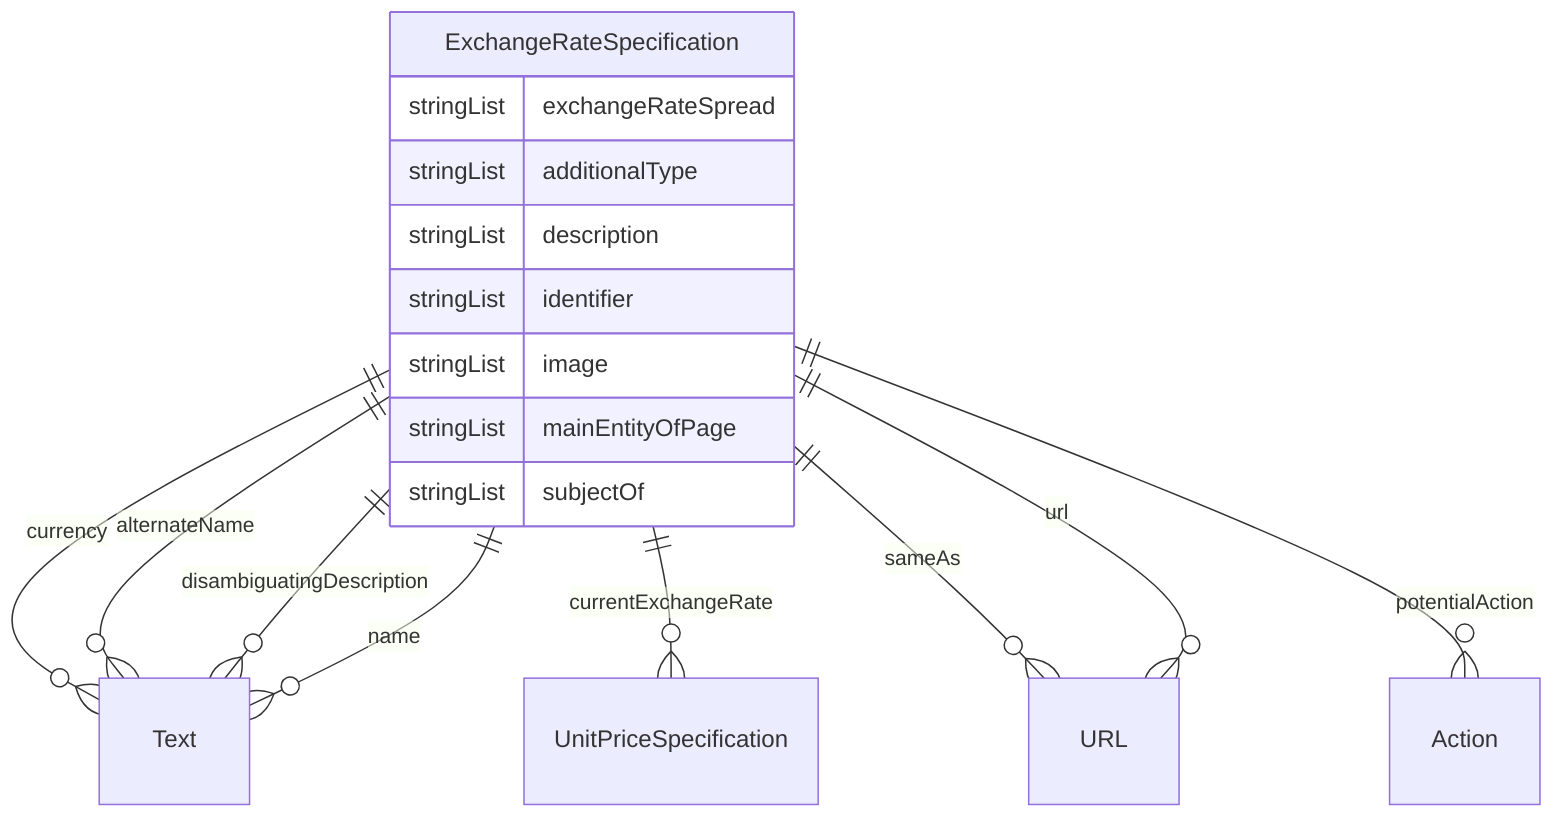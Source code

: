 erDiagram
ExchangeRateSpecification {
    stringList exchangeRateSpread  
    stringList additionalType  
    stringList description  
    stringList identifier  
    stringList image  
    stringList mainEntityOfPage  
    stringList subjectOf  
}

ExchangeRateSpecification ||--}o Text : "currency"
ExchangeRateSpecification ||--}o UnitPriceSpecification : "currentExchangeRate"
ExchangeRateSpecification ||--}o Text : "alternateName"
ExchangeRateSpecification ||--}o Text : "disambiguatingDescription"
ExchangeRateSpecification ||--}o Text : "name"
ExchangeRateSpecification ||--}o URL : "sameAs"
ExchangeRateSpecification ||--}o Action : "potentialAction"
ExchangeRateSpecification ||--}o URL : "url"